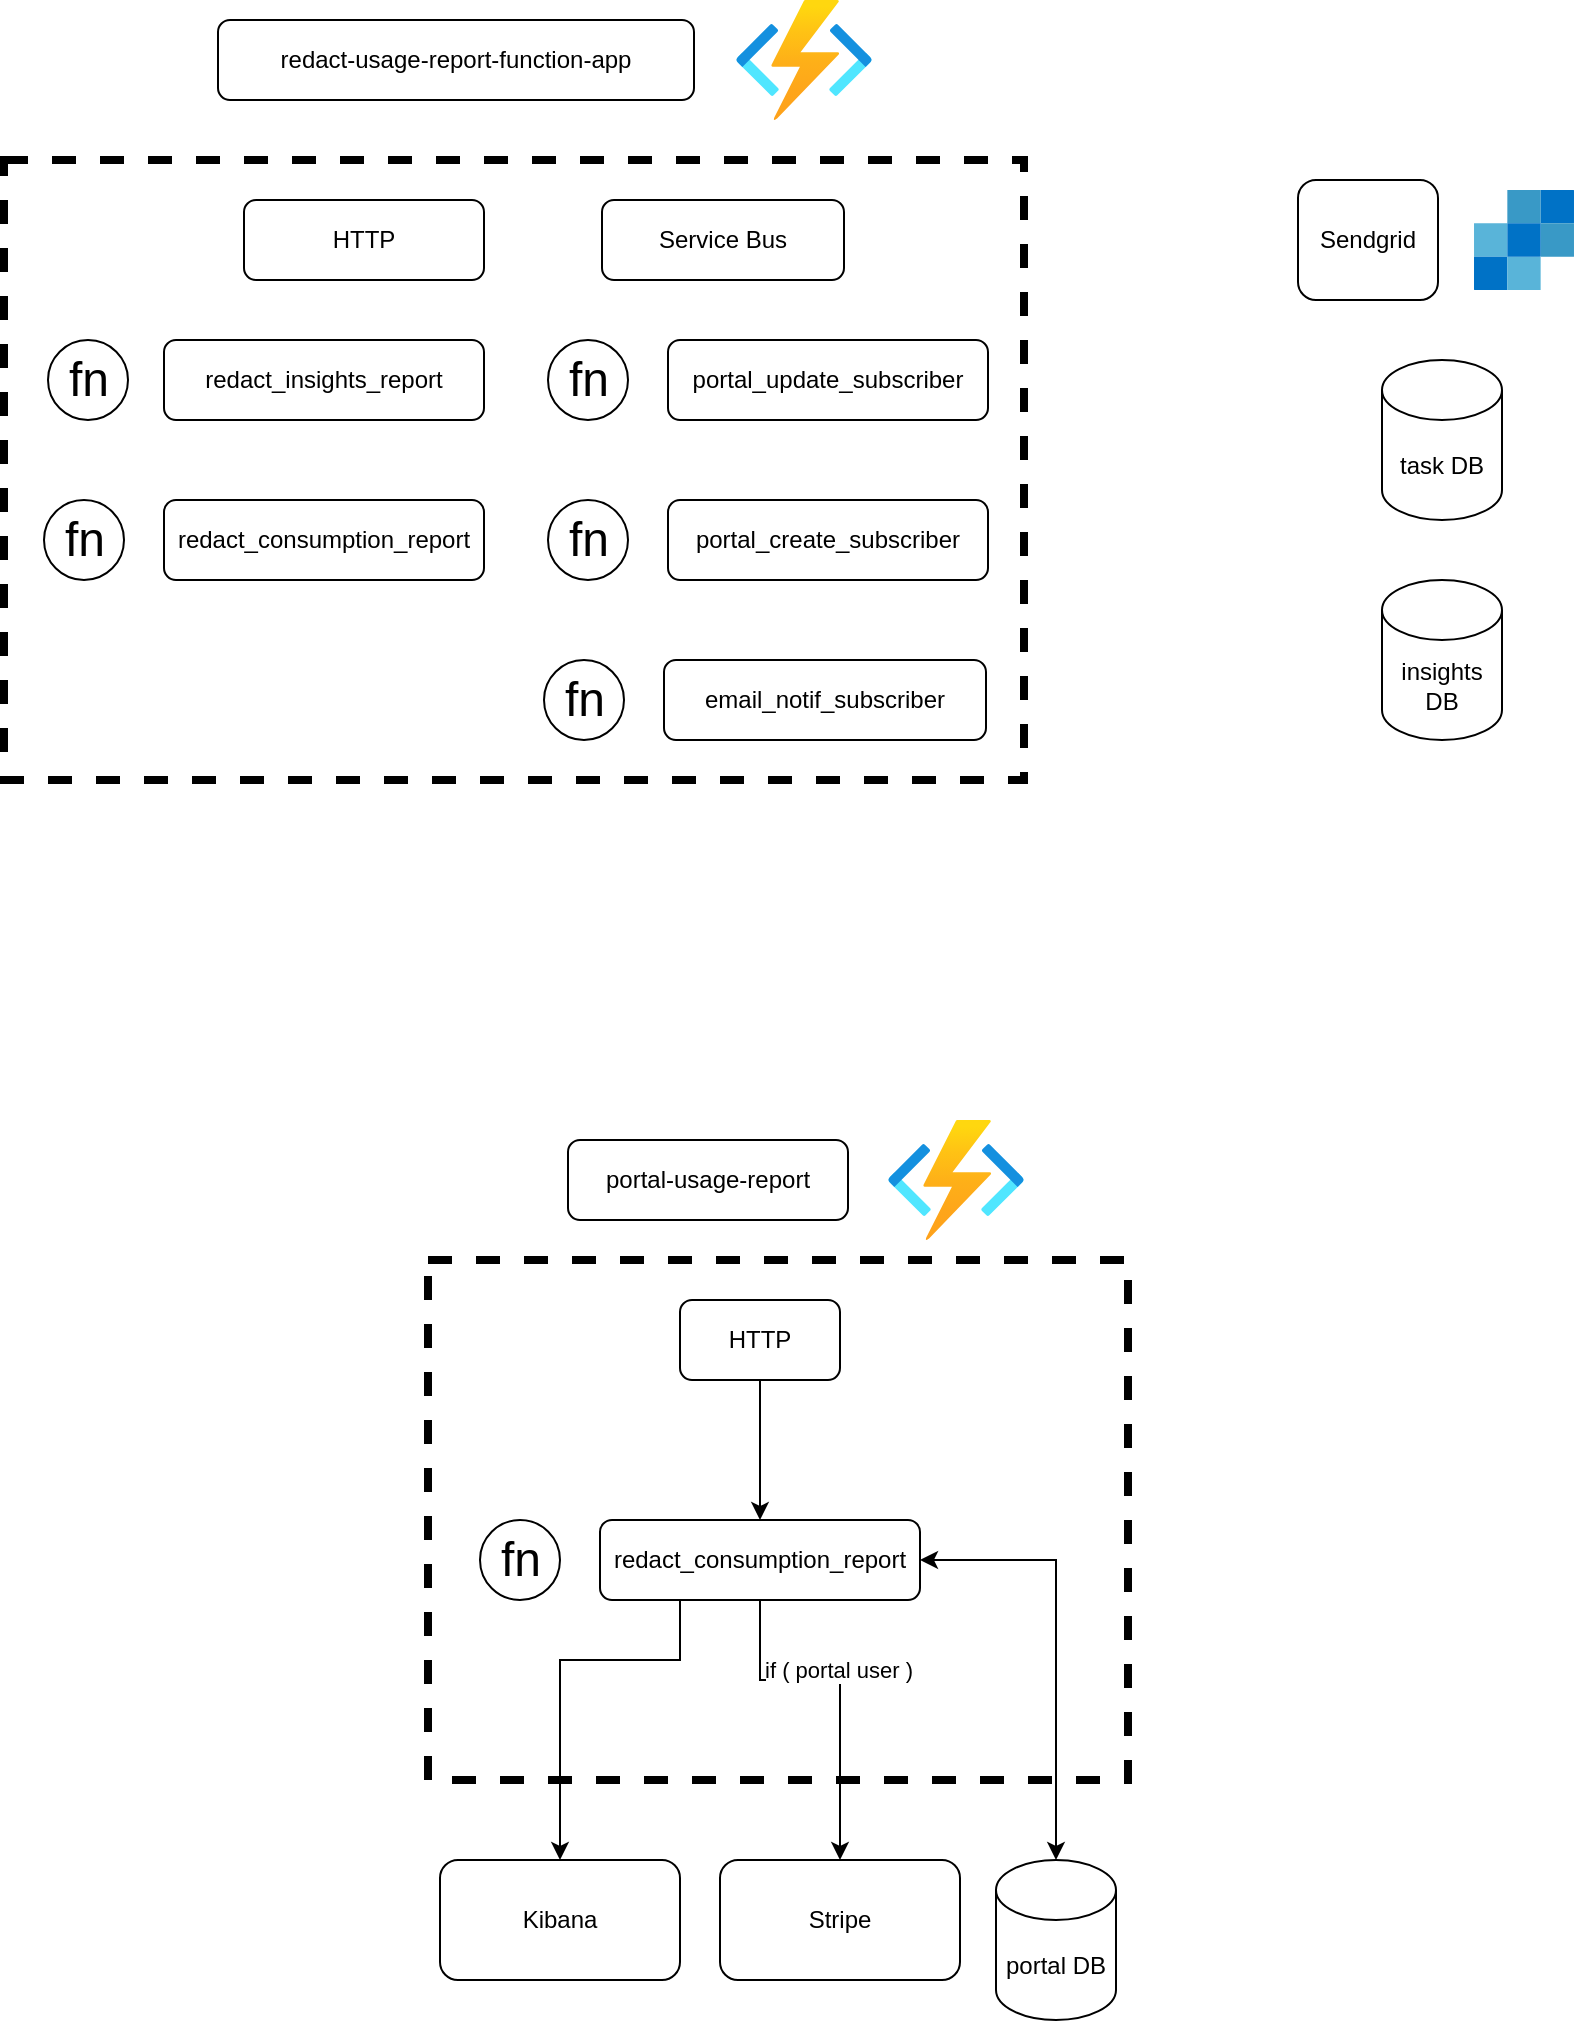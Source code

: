 <mxfile version="20.0.4" type="github">
  <diagram id="_jH37nIgKsbNKgRoWmOm" name="Page-1">
    <mxGraphModel dx="1131" dy="658" grid="1" gridSize="10" guides="1" tooltips="1" connect="1" arrows="1" fold="1" page="1" pageScale="1" pageWidth="850" pageHeight="1100" math="0" shadow="0">
      <root>
        <mxCell id="0" />
        <mxCell id="1" parent="0" />
        <mxCell id="y87tl3NbrVbizZRoQz8M-2" value="" style="rounded=0;whiteSpace=wrap;html=1;strokeWidth=4;fillColor=none;dashed=1;" parent="1" vertex="1">
          <mxGeometry x="43" y="150" width="510" height="310" as="geometry" />
        </mxCell>
        <mxCell id="y87tl3NbrVbizZRoQz8M-1" value="" style="rounded=0;whiteSpace=wrap;html=1;strokeWidth=4;fillColor=none;dashed=1;" parent="1" vertex="1">
          <mxGeometry x="255" y="700" width="350" height="260" as="geometry" />
        </mxCell>
        <mxCell id="y87tl3NbrVbizZRoQz8M-3" value="redact-usage-report-function-app" style="rounded=1;whiteSpace=wrap;html=1;" parent="1" vertex="1">
          <mxGeometry x="150" y="80" width="238" height="40" as="geometry" />
        </mxCell>
        <mxCell id="y87tl3NbrVbizZRoQz8M-4" value="portal-usage-report" style="rounded=1;whiteSpace=wrap;html=1;" parent="1" vertex="1">
          <mxGeometry x="325" y="640" width="140" height="40" as="geometry" />
        </mxCell>
        <mxCell id="y87tl3NbrVbizZRoQz8M-5" value="task DB" style="shape=cylinder3;whiteSpace=wrap;html=1;boundedLbl=1;backgroundOutline=1;size=15;rounded=0;strokeWidth=1;fillColor=default;" parent="1" vertex="1">
          <mxGeometry x="732" y="250" width="60" height="80" as="geometry" />
        </mxCell>
        <mxCell id="y87tl3NbrVbizZRoQz8M-6" value="insights DB" style="shape=cylinder3;whiteSpace=wrap;html=1;boundedLbl=1;backgroundOutline=1;size=15;rounded=0;strokeWidth=1;fillColor=default;" parent="1" vertex="1">
          <mxGeometry x="732" y="360" width="60" height="80" as="geometry" />
        </mxCell>
        <mxCell id="y87tl3NbrVbizZRoQz8M-7" style="edgeStyle=orthogonalEdgeStyle;rounded=0;orthogonalLoop=1;jettySize=auto;html=1;entryX=1;entryY=0.5;entryDx=0;entryDy=0;startArrow=classic;startFill=1;exitX=0.5;exitY=0;exitDx=0;exitDy=0;exitPerimeter=0;" parent="1" source="y87tl3NbrVbizZRoQz8M-8" target="y87tl3NbrVbizZRoQz8M-20" edge="1">
          <mxGeometry relative="1" as="geometry">
            <Array as="points">
              <mxPoint x="569" y="850" />
            </Array>
          </mxGeometry>
        </mxCell>
        <mxCell id="y87tl3NbrVbizZRoQz8M-8" value="portal DB" style="shape=cylinder3;whiteSpace=wrap;html=1;boundedLbl=1;backgroundOutline=1;size=15;rounded=0;strokeWidth=1;fillColor=default;" parent="1" vertex="1">
          <mxGeometry x="539" y="1000" width="60" height="80" as="geometry" />
        </mxCell>
        <mxCell id="y87tl3NbrVbizZRoQz8M-9" value="Stripe" style="rounded=1;whiteSpace=wrap;html=1;strokeWidth=1;fillColor=default;" parent="1" vertex="1">
          <mxGeometry x="401" y="1000" width="120" height="60" as="geometry" />
        </mxCell>
        <mxCell id="y87tl3NbrVbizZRoQz8M-13" value="Service Bus" style="rounded=1;whiteSpace=wrap;html=1;strokeWidth=1;fillColor=default;" parent="1" vertex="1">
          <mxGeometry x="342" y="170" width="121" height="40" as="geometry" />
        </mxCell>
        <mxCell id="y87tl3NbrVbizZRoQz8M-14" value="" style="aspect=fixed;html=1;points=[];align=center;image;fontSize=12;image=img/lib/azure2/compute/Function_Apps.svg;rounded=0;strokeWidth=1;fillColor=default;" parent="1" vertex="1">
          <mxGeometry x="485" y="630" width="68" height="60" as="geometry" />
        </mxCell>
        <mxCell id="y87tl3NbrVbizZRoQz8M-15" value="" style="aspect=fixed;html=1;points=[];align=center;image;fontSize=12;image=img/lib/azure2/compute/Function_Apps.svg;rounded=0;strokeWidth=1;fillColor=default;" parent="1" vertex="1">
          <mxGeometry x="409" y="70" width="68" height="60" as="geometry" />
        </mxCell>
        <mxCell id="y87tl3NbrVbizZRoQz8M-16" value="fn" style="shape=mxgraph.electrical.abstract.function;html=1;shadow=0;dashed=0;align=center;strokeWidth=1;fontSize=24;rounded=0;fillColor=default;" parent="1" vertex="1">
          <mxGeometry x="281" y="830" width="40" height="40" as="geometry" />
        </mxCell>
        <mxCell id="y87tl3NbrVbizZRoQz8M-17" style="edgeStyle=orthogonalEdgeStyle;rounded=0;orthogonalLoop=1;jettySize=auto;html=1;entryX=0.5;entryY=0;entryDx=0;entryDy=0;" parent="1" source="y87tl3NbrVbizZRoQz8M-20" target="y87tl3NbrVbizZRoQz8M-9" edge="1">
          <mxGeometry relative="1" as="geometry">
            <Array as="points">
              <mxPoint x="421" y="910" />
              <mxPoint x="461" y="910" />
            </Array>
          </mxGeometry>
        </mxCell>
        <mxCell id="y87tl3NbrVbizZRoQz8M-18" value="if ( portal user )" style="edgeLabel;html=1;align=center;verticalAlign=middle;resizable=0;points=[];" parent="y87tl3NbrVbizZRoQz8M-17" vertex="1" connectable="0">
          <mxGeometry x="-0.075" y="5" relative="1" as="geometry">
            <mxPoint as="offset" />
          </mxGeometry>
        </mxCell>
        <mxCell id="y87tl3NbrVbizZRoQz8M-19" style="edgeStyle=orthogonalEdgeStyle;rounded=0;orthogonalLoop=1;jettySize=auto;html=1;entryX=0.5;entryY=0;entryDx=0;entryDy=0;" parent="1" source="y87tl3NbrVbizZRoQz8M-20" target="y87tl3NbrVbizZRoQz8M-23" edge="1">
          <mxGeometry relative="1" as="geometry">
            <Array as="points">
              <mxPoint x="381" y="900" />
              <mxPoint x="321" y="900" />
            </Array>
          </mxGeometry>
        </mxCell>
        <mxCell id="y87tl3NbrVbizZRoQz8M-20" value="redact_consumption_report" style="rounded=1;whiteSpace=wrap;html=1;" parent="1" vertex="1">
          <mxGeometry x="341" y="830" width="160" height="40" as="geometry" />
        </mxCell>
        <mxCell id="y87tl3NbrVbizZRoQz8M-21" style="edgeStyle=orthogonalEdgeStyle;rounded=0;orthogonalLoop=1;jettySize=auto;html=1;entryX=0.5;entryY=0;entryDx=0;entryDy=0;" parent="1" source="y87tl3NbrVbizZRoQz8M-22" target="y87tl3NbrVbizZRoQz8M-20" edge="1">
          <mxGeometry relative="1" as="geometry" />
        </mxCell>
        <mxCell id="y87tl3NbrVbizZRoQz8M-22" value="HTTP" style="rounded=1;whiteSpace=wrap;html=1;strokeWidth=1;fillColor=default;" parent="1" vertex="1">
          <mxGeometry x="381" y="720" width="80" height="40" as="geometry" />
        </mxCell>
        <mxCell id="y87tl3NbrVbizZRoQz8M-23" value="Kibana" style="rounded=1;whiteSpace=wrap;html=1;strokeWidth=1;fillColor=default;" parent="1" vertex="1">
          <mxGeometry x="261" y="1000" width="120" height="60" as="geometry" />
        </mxCell>
        <mxCell id="y87tl3NbrVbizZRoQz8M-26" value="HTTP" style="rounded=1;whiteSpace=wrap;html=1;strokeWidth=1;fillColor=default;" parent="1" vertex="1">
          <mxGeometry x="163" y="170" width="120" height="40" as="geometry" />
        </mxCell>
        <mxCell id="y87tl3NbrVbizZRoQz8M-27" value="fn" style="shape=mxgraph.electrical.abstract.function;html=1;shadow=0;dashed=0;align=center;strokeWidth=1;fontSize=24;rounded=0;fillColor=default;" parent="1" vertex="1">
          <mxGeometry x="315" y="240" width="40" height="40" as="geometry" />
        </mxCell>
        <mxCell id="y87tl3NbrVbizZRoQz8M-29" value="portal_update_subscriber" style="rounded=1;whiteSpace=wrap;html=1;" parent="1" vertex="1">
          <mxGeometry x="375" y="240" width="160" height="40" as="geometry" />
        </mxCell>
        <mxCell id="y87tl3NbrVbizZRoQz8M-30" value="fn" style="shape=mxgraph.electrical.abstract.function;html=1;shadow=0;dashed=0;align=center;strokeWidth=1;fontSize=24;rounded=0;fillColor=default;" parent="1" vertex="1">
          <mxGeometry x="315" y="320" width="40" height="40" as="geometry" />
        </mxCell>
        <mxCell id="y87tl3NbrVbizZRoQz8M-32" value="portal_create_subscriber" style="rounded=1;whiteSpace=wrap;html=1;" parent="1" vertex="1">
          <mxGeometry x="375" y="320" width="160" height="40" as="geometry" />
        </mxCell>
        <mxCell id="y87tl3NbrVbizZRoQz8M-33" value="fn" style="shape=mxgraph.electrical.abstract.function;html=1;shadow=0;dashed=0;align=center;strokeWidth=1;fontSize=24;rounded=0;fillColor=default;" parent="1" vertex="1">
          <mxGeometry x="313" y="400" width="40" height="40" as="geometry" />
        </mxCell>
        <mxCell id="y87tl3NbrVbizZRoQz8M-35" value="email_notif_subscriber" style="rounded=1;whiteSpace=wrap;html=1;" parent="1" vertex="1">
          <mxGeometry x="373" y="400" width="161" height="40" as="geometry" />
        </mxCell>
        <mxCell id="y87tl3NbrVbizZRoQz8M-36" value="fn" style="shape=mxgraph.electrical.abstract.function;html=1;shadow=0;dashed=0;align=center;strokeWidth=1;fontSize=24;rounded=0;fillColor=default;" parent="1" vertex="1">
          <mxGeometry x="65" y="240" width="40" height="40" as="geometry" />
        </mxCell>
        <mxCell id="y87tl3NbrVbizZRoQz8M-39" value="redact_consumption_report" style="rounded=1;whiteSpace=wrap;html=1;" parent="1" vertex="1">
          <mxGeometry x="123" y="320" width="160" height="40" as="geometry" />
        </mxCell>
        <mxCell id="y87tl3NbrVbizZRoQz8M-40" value="fn" style="shape=mxgraph.electrical.abstract.function;html=1;shadow=0;dashed=0;align=center;strokeWidth=1;fontSize=24;rounded=0;fillColor=default;" parent="1" vertex="1">
          <mxGeometry x="63" y="320" width="40" height="40" as="geometry" />
        </mxCell>
        <mxCell id="y87tl3NbrVbizZRoQz8M-42" value="redact_insights_report" style="rounded=1;whiteSpace=wrap;html=1;" parent="1" vertex="1">
          <mxGeometry x="123" y="240" width="160" height="40" as="geometry" />
        </mxCell>
        <mxCell id="y87tl3NbrVbizZRoQz8M-43" value="" style="sketch=0;aspect=fixed;html=1;points=[];align=center;image;fontSize=12;image=img/lib/mscae/SendGrid_Accounts.svg;rounded=0;dashed=1;strokeWidth=4;fillColor=none;" parent="1" vertex="1">
          <mxGeometry x="778" y="165" width="50" height="50" as="geometry" />
        </mxCell>
        <mxCell id="y87tl3NbrVbizZRoQz8M-44" value="Sendgrid" style="rounded=1;whiteSpace=wrap;html=1;strokeWidth=1;fillColor=default;" parent="1" vertex="1">
          <mxGeometry x="690" y="160" width="70" height="60" as="geometry" />
        </mxCell>
      </root>
    </mxGraphModel>
  </diagram>
</mxfile>
